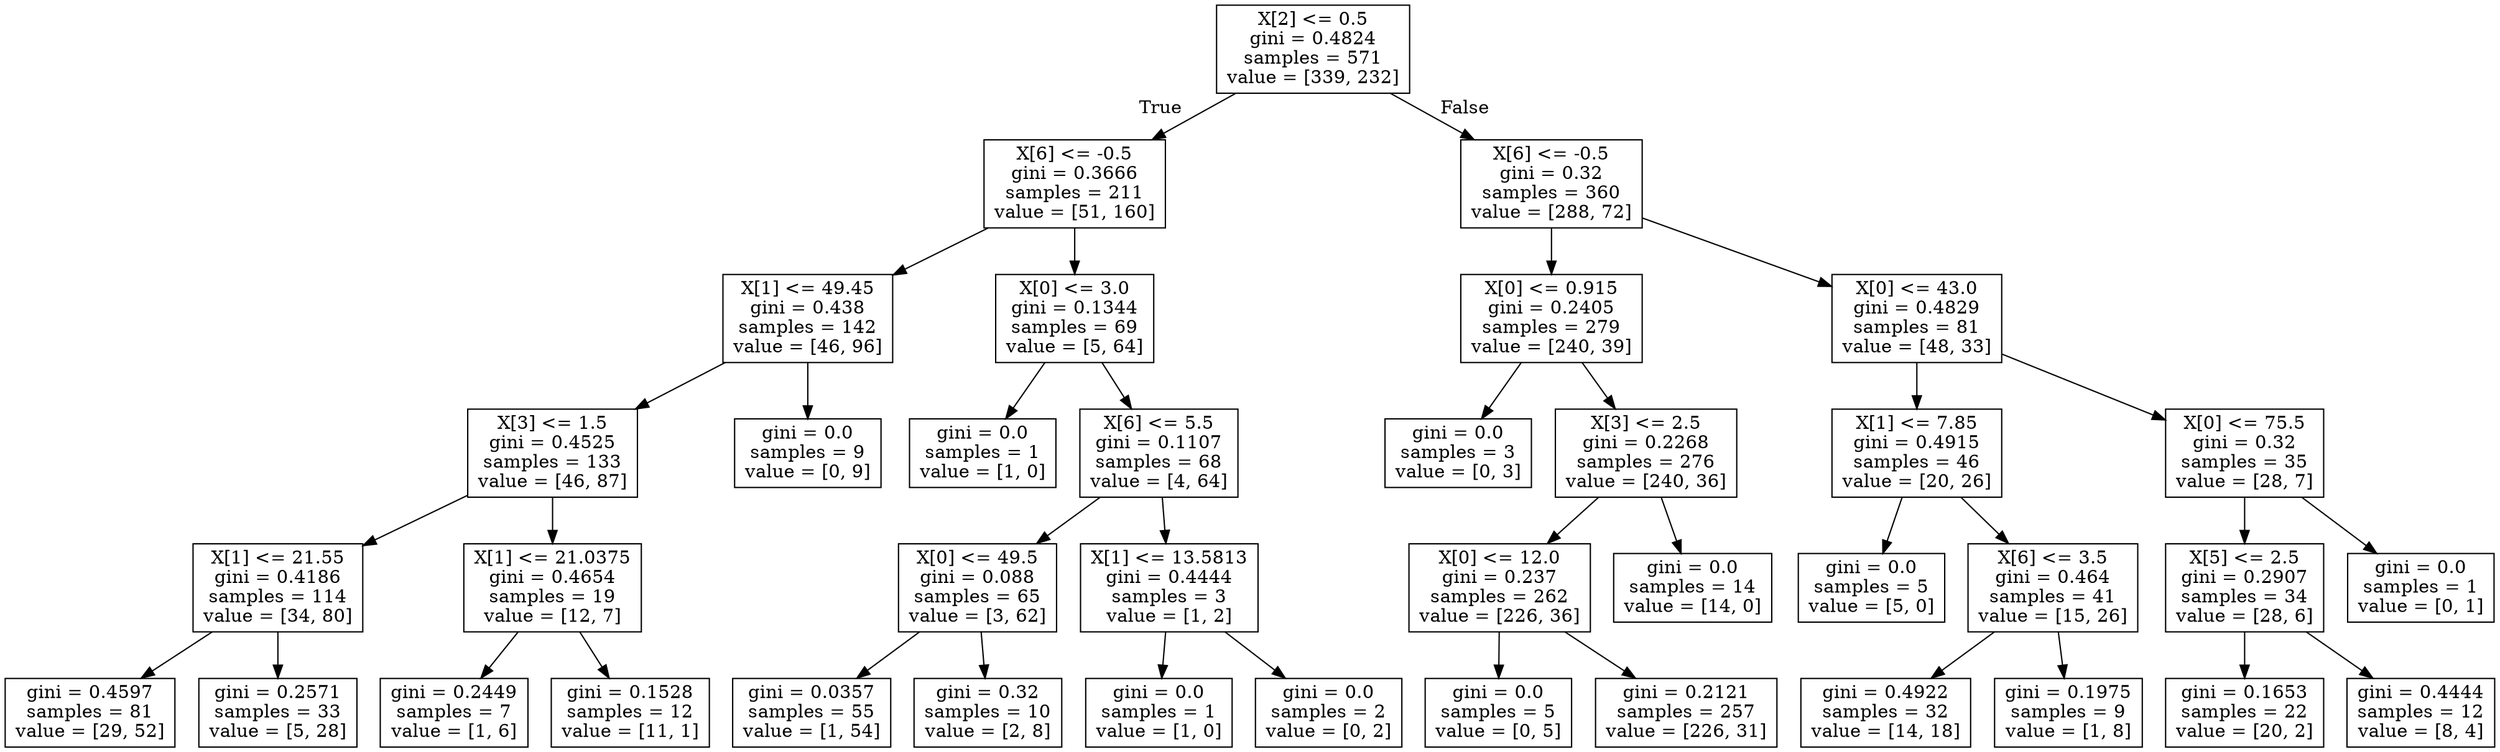 digraph Tree {
node [shape=box] ;
0 [label="X[2] <= 0.5\ngini = 0.4824\nsamples = 571\nvalue = [339, 232]"] ;
1 [label="X[6] <= -0.5\ngini = 0.3666\nsamples = 211\nvalue = [51, 160]"] ;
0 -> 1 [labeldistance=2.5, labelangle=45, headlabel="True"] ;
2 [label="X[1] <= 49.45\ngini = 0.438\nsamples = 142\nvalue = [46, 96]"] ;
1 -> 2 ;
3 [label="X[3] <= 1.5\ngini = 0.4525\nsamples = 133\nvalue = [46, 87]"] ;
2 -> 3 ;
4 [label="X[1] <= 21.55\ngini = 0.4186\nsamples = 114\nvalue = [34, 80]"] ;
3 -> 4 ;
5 [label="gini = 0.4597\nsamples = 81\nvalue = [29, 52]"] ;
4 -> 5 ;
6 [label="gini = 0.2571\nsamples = 33\nvalue = [5, 28]"] ;
4 -> 6 ;
7 [label="X[1] <= 21.0375\ngini = 0.4654\nsamples = 19\nvalue = [12, 7]"] ;
3 -> 7 ;
8 [label="gini = 0.2449\nsamples = 7\nvalue = [1, 6]"] ;
7 -> 8 ;
9 [label="gini = 0.1528\nsamples = 12\nvalue = [11, 1]"] ;
7 -> 9 ;
10 [label="gini = 0.0\nsamples = 9\nvalue = [0, 9]"] ;
2 -> 10 ;
11 [label="X[0] <= 3.0\ngini = 0.1344\nsamples = 69\nvalue = [5, 64]"] ;
1 -> 11 ;
12 [label="gini = 0.0\nsamples = 1\nvalue = [1, 0]"] ;
11 -> 12 ;
13 [label="X[6] <= 5.5\ngini = 0.1107\nsamples = 68\nvalue = [4, 64]"] ;
11 -> 13 ;
14 [label="X[0] <= 49.5\ngini = 0.088\nsamples = 65\nvalue = [3, 62]"] ;
13 -> 14 ;
15 [label="gini = 0.0357\nsamples = 55\nvalue = [1, 54]"] ;
14 -> 15 ;
16 [label="gini = 0.32\nsamples = 10\nvalue = [2, 8]"] ;
14 -> 16 ;
17 [label="X[1] <= 13.5813\ngini = 0.4444\nsamples = 3\nvalue = [1, 2]"] ;
13 -> 17 ;
18 [label="gini = 0.0\nsamples = 1\nvalue = [1, 0]"] ;
17 -> 18 ;
19 [label="gini = 0.0\nsamples = 2\nvalue = [0, 2]"] ;
17 -> 19 ;
20 [label="X[6] <= -0.5\ngini = 0.32\nsamples = 360\nvalue = [288, 72]"] ;
0 -> 20 [labeldistance=2.5, labelangle=-45, headlabel="False"] ;
21 [label="X[0] <= 0.915\ngini = 0.2405\nsamples = 279\nvalue = [240, 39]"] ;
20 -> 21 ;
22 [label="gini = 0.0\nsamples = 3\nvalue = [0, 3]"] ;
21 -> 22 ;
23 [label="X[3] <= 2.5\ngini = 0.2268\nsamples = 276\nvalue = [240, 36]"] ;
21 -> 23 ;
24 [label="X[0] <= 12.0\ngini = 0.237\nsamples = 262\nvalue = [226, 36]"] ;
23 -> 24 ;
25 [label="gini = 0.0\nsamples = 5\nvalue = [0, 5]"] ;
24 -> 25 ;
26 [label="gini = 0.2121\nsamples = 257\nvalue = [226, 31]"] ;
24 -> 26 ;
27 [label="gini = 0.0\nsamples = 14\nvalue = [14, 0]"] ;
23 -> 27 ;
28 [label="X[0] <= 43.0\ngini = 0.4829\nsamples = 81\nvalue = [48, 33]"] ;
20 -> 28 ;
29 [label="X[1] <= 7.85\ngini = 0.4915\nsamples = 46\nvalue = [20, 26]"] ;
28 -> 29 ;
30 [label="gini = 0.0\nsamples = 5\nvalue = [5, 0]"] ;
29 -> 30 ;
31 [label="X[6] <= 3.5\ngini = 0.464\nsamples = 41\nvalue = [15, 26]"] ;
29 -> 31 ;
32 [label="gini = 0.4922\nsamples = 32\nvalue = [14, 18]"] ;
31 -> 32 ;
33 [label="gini = 0.1975\nsamples = 9\nvalue = [1, 8]"] ;
31 -> 33 ;
34 [label="X[0] <= 75.5\ngini = 0.32\nsamples = 35\nvalue = [28, 7]"] ;
28 -> 34 ;
35 [label="X[5] <= 2.5\ngini = 0.2907\nsamples = 34\nvalue = [28, 6]"] ;
34 -> 35 ;
36 [label="gini = 0.1653\nsamples = 22\nvalue = [20, 2]"] ;
35 -> 36 ;
37 [label="gini = 0.4444\nsamples = 12\nvalue = [8, 4]"] ;
35 -> 37 ;
38 [label="gini = 0.0\nsamples = 1\nvalue = [0, 1]"] ;
34 -> 38 ;
}